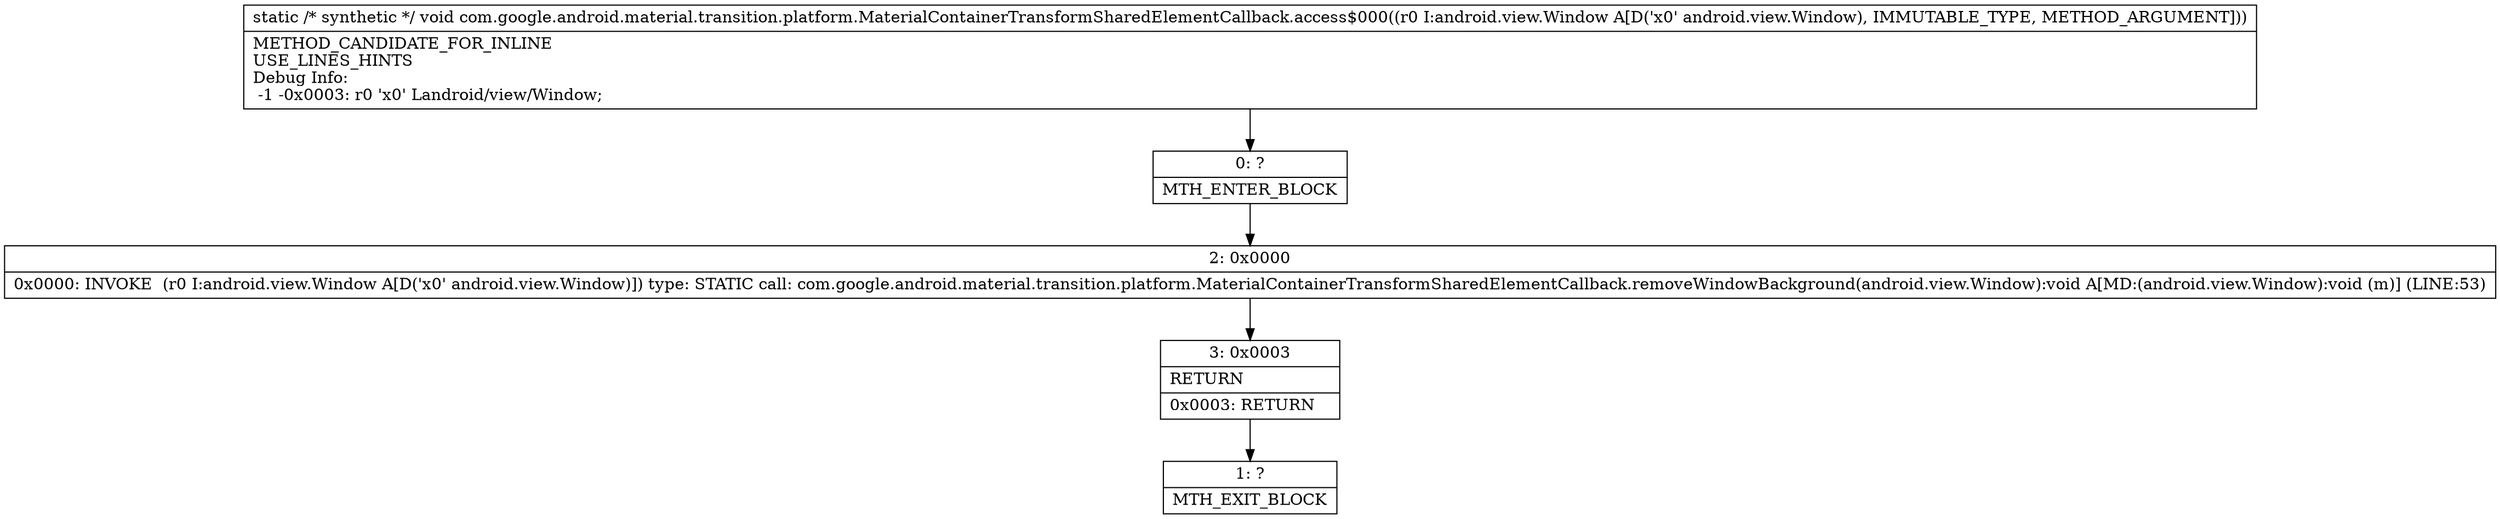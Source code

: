 digraph "CFG forcom.google.android.material.transition.platform.MaterialContainerTransformSharedElementCallback.access$000(Landroid\/view\/Window;)V" {
Node_0 [shape=record,label="{0\:\ ?|MTH_ENTER_BLOCK\l}"];
Node_2 [shape=record,label="{2\:\ 0x0000|0x0000: INVOKE  (r0 I:android.view.Window A[D('x0' android.view.Window)]) type: STATIC call: com.google.android.material.transition.platform.MaterialContainerTransformSharedElementCallback.removeWindowBackground(android.view.Window):void A[MD:(android.view.Window):void (m)] (LINE:53)\l}"];
Node_3 [shape=record,label="{3\:\ 0x0003|RETURN\l|0x0003: RETURN   \l}"];
Node_1 [shape=record,label="{1\:\ ?|MTH_EXIT_BLOCK\l}"];
MethodNode[shape=record,label="{static \/* synthetic *\/ void com.google.android.material.transition.platform.MaterialContainerTransformSharedElementCallback.access$000((r0 I:android.view.Window A[D('x0' android.view.Window), IMMUTABLE_TYPE, METHOD_ARGUMENT]))  | METHOD_CANDIDATE_FOR_INLINE\lUSE_LINES_HINTS\lDebug Info:\l  \-1 \-0x0003: r0 'x0' Landroid\/view\/Window;\l}"];
MethodNode -> Node_0;Node_0 -> Node_2;
Node_2 -> Node_3;
Node_3 -> Node_1;
}

